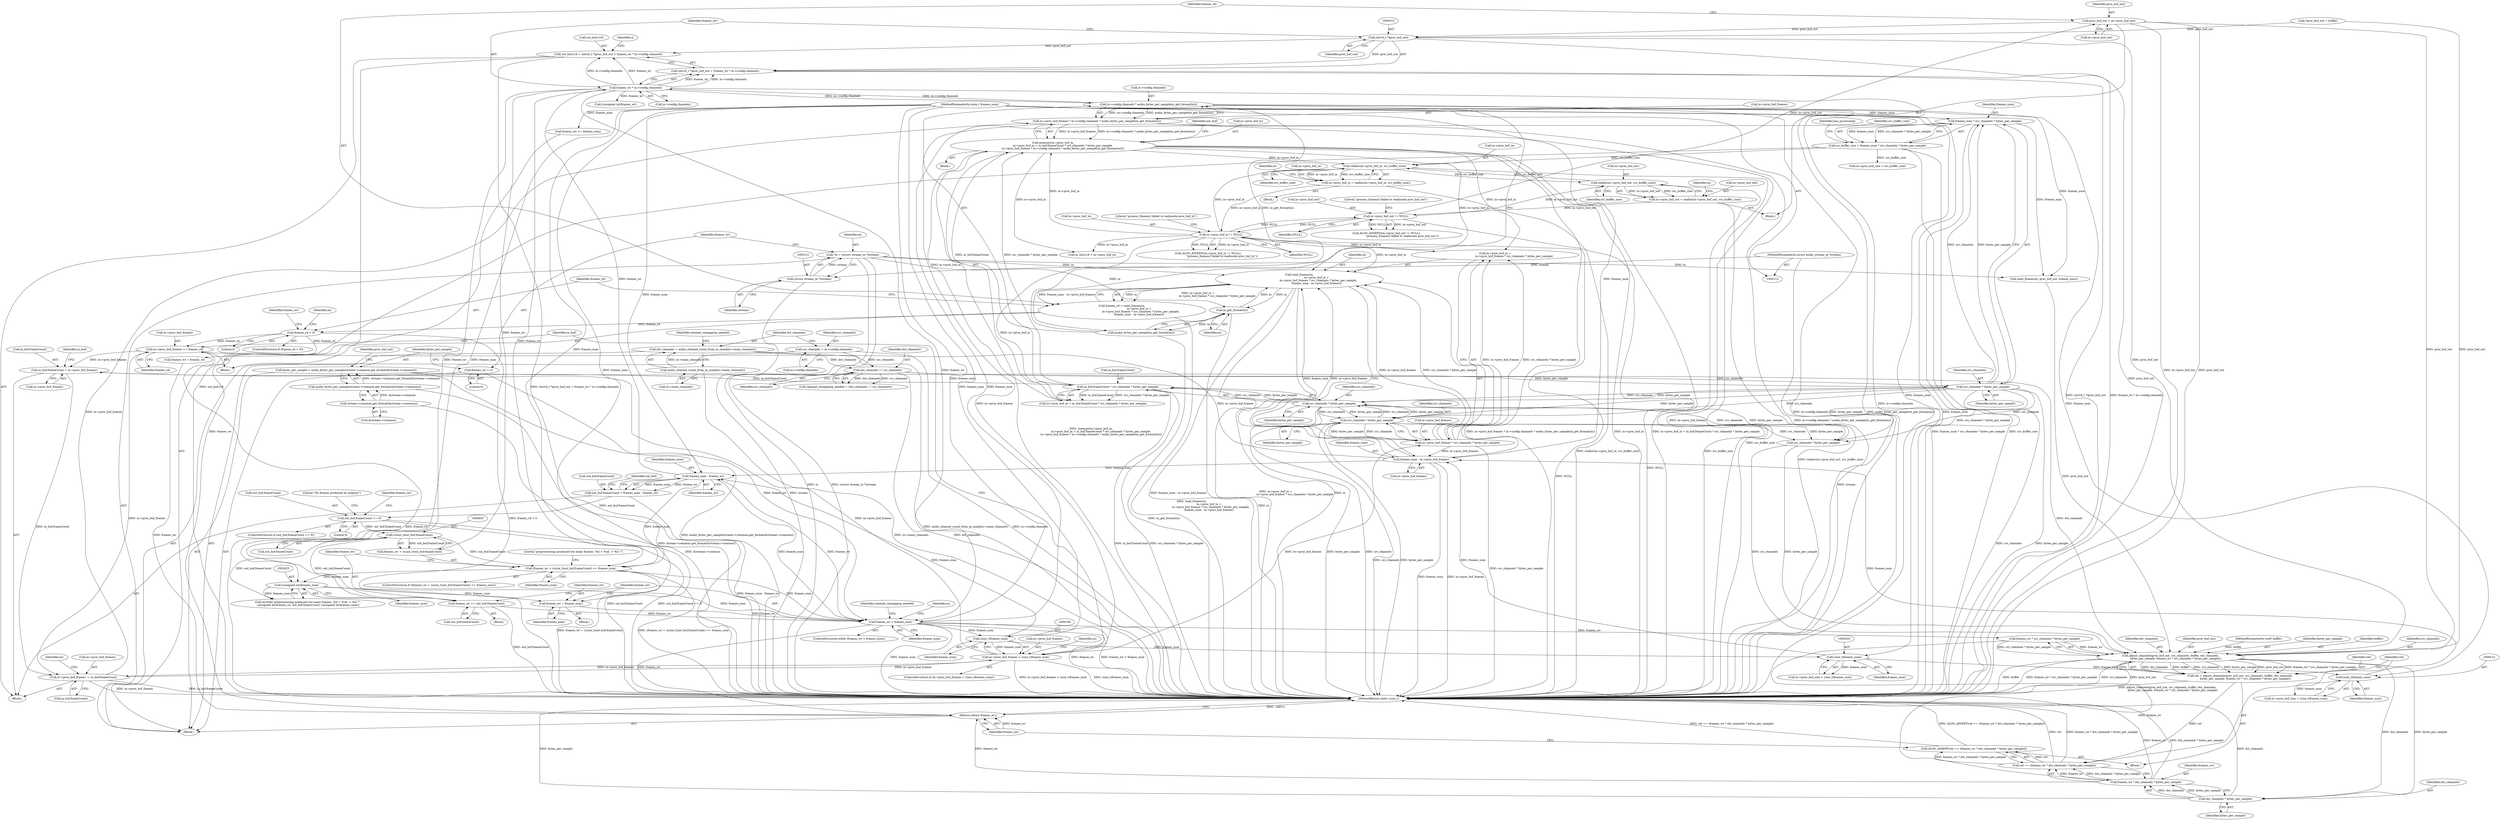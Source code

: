 digraph "1_Android_7df7ec13b1d222ac3a66797fbe432605ea8f973f@pointer" {
"1000249" [label="(Call,proc_buf_out = in->proc_buf_out)"];
"1000243" [label="(Call,in->proc_buf_out != NULL)"];
"1000233" [label="(Call,in->proc_buf_out = realloc(in->proc_buf_out, src_buffer_size))"];
"1000237" [label="(Call,realloc(in->proc_buf_out, src_buffer_size))"];
"1000218" [label="(Call,realloc(in->proc_buf_in, src_buffer_size))"];
"1000360" [label="(Call,memcpy(in->proc_buf_in,\n                       in->proc_buf_in + in_buf.frameCount * src_channels * bytes_per_sample,\n                       in->proc_buf_frames * in->config.channels * audio_bytes_per_sample(in_get_format(in))))"];
"1000224" [label="(Call,in->proc_buf_in != NULL)"];
"1000214" [label="(Call,in->proc_buf_in = realloc(in->proc_buf_in, src_buffer_size))"];
"1000368" [label="(Call,in_buf.frameCount * src_channels * bytes_per_sample)"];
"1000288" [label="(Call,in_buf.frameCount = in->proc_buf_frames)"];
"1000283" [label="(Call,in->proc_buf_frames += frames_rd)"];
"1000275" [label="(Call,frames_rd < 0)"];
"1000254" [label="(Call,frames_rd = read_frames(in,\n                                        in->proc_buf_in +\n                                            in->proc_buf_frames * src_channels * bytes_per_sample,\n                                        frames_num - in->proc_buf_frames))"];
"1000256" [label="(Call,read_frames(in,\n                                        in->proc_buf_in +\n                                            in->proc_buf_frames * src_channels * bytes_per_sample,\n                                        frames_num - in->proc_buf_frames))"];
"1000386" [label="(Call,in_get_format(in))"];
"1000118" [label="(Call,*in = (struct stream_in *)stream)"];
"1000120" [label="(Call,(struct stream_in *)stream)"];
"1000113" [label="(MethodParameterIn,struct audio_stream_in *stream)"];
"1000262" [label="(Call,in->proc_buf_frames * src_channels * bytes_per_sample)"];
"1000189" [label="(Call,in->proc_buf_frames < (size_t)frames_num)"];
"1000348" [label="(Call,in->proc_buf_frames -= in_buf.frameCount)"];
"1000375" [label="(Call,in->proc_buf_frames * in->config.channels * audio_bytes_per_sample(in_get_format(in)))"];
"1000379" [label="(Call,in->config.channels * audio_bytes_per_sample(in_get_format(in)))"];
"1000317" [label="(Call,frames_wr * in->config.channels)"];
"1000306" [label="(Call,frames_num - frames_wr)"];
"1000193" [label="(Call,(size_t)frames_num)"];
"1000184" [label="(Call,frames_wr < frames_num)"];
"1000427" [label="(Call,frames_wr = frames_num)"];
"1000424" [label="(Call,(unsigned int)frames_num)"];
"1000399" [label="(Call,(frames_wr + (ssize_t)out_buf.frameCount) <= frames_num)"];
"1000402" [label="(Call,(ssize_t)out_buf.frameCount)"];
"1000389" [label="(Call,out_buf.frameCount == 0)"];
"1000302" [label="(Call,out_buf.frameCount = frames_num - frames_wr)"];
"1000115" [label="(MethodParameterIn,ssize_t frames_num)"];
"1000124" [label="(Call,frames_wr = 0)"];
"1000409" [label="(Call,frames_wr += out_buf.frameCount)"];
"1000175" [label="(Call,frames_num * src_channels * bytes_per_sample)"];
"1000177" [label="(Call,src_channels * bytes_per_sample)"];
"1000169" [label="(Call,dst_channels != src_channels)"];
"1000160" [label="(Call,dst_channels = audio_channel_count_from_in_mask(in->main_channels))"];
"1000162" [label="(Call,audio_channel_count_from_in_mask(in->main_channels))"];
"1000152" [label="(Call,src_channels = in->config.channels)"];
"1000128" [label="(Call,bytes_per_sample = audio_bytes_per_sample(stream->common.get_format(&stream->common)))"];
"1000130" [label="(Call,audio_bytes_per_sample(stream->common.get_format(&stream->common)))"];
"1000131" [label="(Call,stream->common.get_format(&stream->common))"];
"1000269" [label="(Call,frames_num - in->proc_buf_frames)"];
"1000211" [label="(Call,(size_t)frames_num)"];
"1000203" [label="(Call,(size_t)frames_num)"];
"1000385" [label="(Call,audio_bytes_per_sample(in_get_format(in)))"];
"1000266" [label="(Call,src_channels * bytes_per_sample)"];
"1000372" [label="(Call,src_channels * bytes_per_sample)"];
"1000173" [label="(Call,src_buffer_size = frames_num * src_channels * bytes_per_sample)"];
"1000314" [label="(Call,(int16_t *)proc_buf_out)"];
"1000309" [label="(Call,out_buf.s16 = (int16_t *)proc_buf_out + frames_wr * in->config.channels)"];
"1000313" [label="(Call,(int16_t *)proc_buf_out + frames_wr * in->config.channels)"];
"1000485" [label="(Call,adjust_channels(proc_buf_out, src_channels, buffer, dst_channels,\n            bytes_per_sample, frames_wr * src_channels * bytes_per_sample))"];
"1000483" [label="(Call,ret = adjust_channels(proc_buf_out, src_channels, buffer, dst_channels,\n            bytes_per_sample, frames_wr * src_channels * bytes_per_sample))"];
"1000497" [label="(Call,ret == (frames_wr * dst_channels * bytes_per_sample))"];
"1000496" [label="(Call,ALOG_ASSERT(ret == (frames_wr * dst_channels * bytes_per_sample)))"];
"1000501" [label="(Call,dst_channels * bytes_per_sample)"];
"1000499" [label="(Call,frames_wr * dst_channels * bytes_per_sample)"];
"1000504" [label="(Return,return frames_wr;)"];
"1000480" [label="(Identifier,channel_remapping_needed)"];
"1000436" [label="(Call,in->proc_buf_size < src_buffer_size)"];
"1000375" [label="(Call,in->proc_buf_frames * in->config.channels * audio_bytes_per_sample(in_get_format(in)))"];
"1000122" [label="(Identifier,stream)"];
"1000124" [label="(Call,frames_wr = 0)"];
"1000487" [label="(Identifier,src_channels)"];
"1000388" [label="(ControlStructure,if (out_buf.frameCount == 0))"];
"1000131" [label="(Call,stream->common.get_format(&stream->common))"];
"1000415" [label="(Block,)"];
"1000174" [label="(Identifier,src_buffer_size)"];
"1000357" [label="(Identifier,in)"];
"1000489" [label="(Identifier,dst_channels)"];
"1000396" [label="(Literal,\"No frames produced by preproc\")"];
"1000386" [label="(Call,in_get_format(in))"];
"1000310" [label="(Call,out_buf.s16)"];
"1000499" [label="(Call,frames_wr * dst_channels * bytes_per_sample)"];
"1000401" [label="(Identifier,frames_wr)"];
"1000234" [label="(Call,in->proc_buf_out)"];
"1000385" [label="(Call,audio_bytes_per_sample(in_get_format(in)))"];
"1000311" [label="(Identifier,out_buf)"];
"1000138" [label="(Identifier,proc_buf_out)"];
"1000173" [label="(Call,src_buffer_size = frames_num * src_channels * bytes_per_sample)"];
"1000376" [label="(Call,in->proc_buf_frames)"];
"1000213" [label="(Identifier,frames_num)"];
"1000243" [label="(Call,in->proc_buf_out != NULL)"];
"1000237" [label="(Call,realloc(in->proc_buf_out, src_buffer_size))"];
"1000196" [label="(Block,)"];
"1000211" [label="(Call,(size_t)frames_num)"];
"1000199" [label="(Call,in->proc_buf_size < (size_t)frames_num)"];
"1000393" [label="(Literal,0)"];
"1000226" [label="(Identifier,in)"];
"1000171" [label="(Identifier,src_channels)"];
"1000279" [label="(Call,frames_wr = frames_rd)"];
"1000115" [label="(MethodParameterIn,ssize_t frames_num)"];
"1000317" [label="(Call,frames_wr * in->config.channels)"];
"1000232" [label="(Block,)"];
"1000389" [label="(Call,out_buf.frameCount == 0)"];
"1000118" [label="(Call,*in = (struct stream_in *)stream)"];
"1000481" [label="(Block,)"];
"1000193" [label="(Call,(size_t)frames_num)"];
"1000130" [label="(Call,audio_bytes_per_sample(stream->common.get_format(&stream->common)))"];
"1000411" [label="(Call,out_buf.frameCount)"];
"1000404" [label="(Call,out_buf.frameCount)"];
"1000262" [label="(Call,in->proc_buf_frames * src_channels * bytes_per_sample)"];
"1000250" [label="(Identifier,proc_buf_out)"];
"1000218" [label="(Call,realloc(in->proc_buf_in, src_buffer_size))"];
"1000255" [label="(Identifier,frames_rd)"];
"1000360" [label="(Call,memcpy(in->proc_buf_in,\n                       in->proc_buf_in + in_buf.frameCount * src_channels * bytes_per_sample,\n                       in->proc_buf_frames * in->config.channels * audio_bytes_per_sample(in_get_format(in))))"];
"1000408" [label="(Block,)"];
"1000247" [label="(Identifier,NULL)"];
"1000270" [label="(Identifier,frames_num)"];
"1000125" [label="(Identifier,frames_wr)"];
"1000486" [label="(Identifier,proc_buf_out)"];
"1000244" [label="(Call,in->proc_buf_out)"];
"1000206" [label="(Block,)"];
"1000190" [label="(Call,in->proc_buf_frames)"];
"1000409" [label="(Call,frames_wr += out_buf.frameCount)"];
"1000179" [label="(Identifier,bytes_per_sample)"];
"1000160" [label="(Call,dst_channels = audio_channel_count_from_in_mask(in->main_channels))"];
"1000120" [label="(Call,(struct stream_in *)stream)"];
"1000398" [label="(ControlStructure,if ((frames_wr + (ssize_t)out_buf.frameCount) <= frames_num))"];
"1000169" [label="(Call,dst_channels != src_channels)"];
"1000191" [label="(Identifier,in)"];
"1000274" [label="(ControlStructure,if (frames_rd < 0))"];
"1000288" [label="(Call,in_buf.frameCount = in->proc_buf_frames)"];
"1000297" [label="(Identifier,in_buf)"];
"1000263" [label="(Call,in->proc_buf_frames)"];
"1000167" [label="(Call,channel_remapping_needed = (dst_channels != src_channels))"];
"1000203" [label="(Call,(size_t)frames_num)"];
"1000373" [label="(Identifier,src_channels)"];
"1000116" [label="(Block,)"];
"1000314" [label="(Call,(int16_t *)proc_buf_out)"];
"1000285" [label="(Identifier,in)"];
"1000181" [label="(Identifier,has_processing)"];
"1000429" [label="(Identifier,frames_num)"];
"1000407" [label="(Identifier,frames_num)"];
"1000484" [label="(Identifier,ret)"];
"1000501" [label="(Call,dst_channels * bytes_per_sample)"];
"1000380" [label="(Call,in->config.channels)"];
"1000284" [label="(Call,in->proc_buf_frames)"];
"1000177" [label="(Call,src_channels * bytes_per_sample)"];
"1000349" [label="(Call,in->proc_buf_frames)"];
"1000153" [label="(Identifier,src_channels)"];
"1000498" [label="(Identifier,ret)"];
"1000225" [label="(Call,in->proc_buf_in)"];
"1000189" [label="(Call,in->proc_buf_frames < (size_t)frames_num)"];
"1000428" [label="(Identifier,frames_wr)"];
"1000184" [label="(Call,frames_wr < frames_num)"];
"1000402" [label="(Call,(ssize_t)out_buf.frameCount)"];
"1000399" [label="(Call,(frames_wr + (ssize_t)out_buf.frameCount) <= frames_num)"];
"1000424" [label="(Call,(unsigned int)frames_num)"];
"1000308" [label="(Identifier,frames_wr)"];
"1000113" [label="(MethodParameterIn,struct audio_stream_in *stream)"];
"1000493" [label="(Call,src_channels * bytes_per_sample)"];
"1000187" [label="(Block,)"];
"1000163" [label="(Call,in->main_channels)"];
"1000257" [label="(Identifier,in)"];
"1000215" [label="(Call,in->proc_buf_in)"];
"1000313" [label="(Call,(int16_t *)proc_buf_out + frames_wr * in->config.channels)"];
"1000152" [label="(Call,src_channels = in->config.channels)"];
"1000114" [label="(MethodParameterIn,void* buffer)"];
"1000242" [label="(Call,ALOG_ASSERT((in->proc_buf_out != NULL),\n                                    \"process_frames() failed to reallocate proc_buf_out\"))"];
"1000251" [label="(Call,in->proc_buf_out)"];
"1000229" [label="(Literal,\"process_frames() failed to reallocate proc_buf_in\")"];
"1000318" [label="(Identifier,frames_wr)"];
"1000496" [label="(Call,ALOG_ASSERT(ret == (frames_wr * dst_channels * bytes_per_sample)))"];
"1000307" [label="(Identifier,frames_num)"];
"1000223" [label="(Call,ALOG_ASSERT((in->proc_buf_in != NULL),\n                                \"process_frames() failed to reallocate proc_buf_in\"))"];
"1000224" [label="(Call,in->proc_buf_in != NULL)"];
"1000132" [label="(Call,&stream->common)"];
"1000390" [label="(Call,out_buf.frameCount)"];
"1000364" [label="(Call,in->proc_buf_in + in_buf.frameCount * src_channels * bytes_per_sample)"];
"1000504" [label="(Return,return frames_wr;)"];
"1000128" [label="(Call,bytes_per_sample = audio_bytes_per_sample(stream->common.get_format(&stream->common)))"];
"1000170" [label="(Identifier,dst_channels)"];
"1000205" [label="(Identifier,frames_num)"];
"1000214" [label="(Call,in->proc_buf_in = realloc(in->proc_buf_in, src_buffer_size))"];
"1000287" [label="(Identifier,frames_rd)"];
"1000427" [label="(Call,frames_wr = frames_num)"];
"1000276" [label="(Identifier,frames_rd)"];
"1000161" [label="(Identifier,dst_channels)"];
"1000256" [label="(Call,read_frames(in,\n                                        in->proc_buf_in +\n                                            in->proc_buf_frames * src_channels * bytes_per_sample,\n                                        frames_num - in->proc_buf_frames))"];
"1000491" [label="(Call,frames_wr * src_channels * bytes_per_sample)"];
"1000374" [label="(Identifier,bytes_per_sample)"];
"1000303" [label="(Call,out_buf.frameCount)"];
"1000195" [label="(Identifier,frames_num)"];
"1000249" [label="(Call,proc_buf_out = in->proc_buf_out)"];
"1000254" [label="(Call,frames_rd = read_frames(in,\n                                        in->proc_buf_in +\n                                            in->proc_buf_frames * src_channels * bytes_per_sample,\n                                        frames_num - in->proc_buf_frames))"];
"1000219" [label="(Call,in->proc_buf_in)"];
"1000271" [label="(Call,in->proc_buf_frames)"];
"1000500" [label="(Identifier,frames_wr)"];
"1000188" [label="(ControlStructure,if (in->proc_buf_frames < (size_t)frames_num))"];
"1000505" [label="(Identifier,frames_wr)"];
"1000316" [label="(Identifier,proc_buf_out)"];
"1000361" [label="(Call,in->proc_buf_in)"];
"1000233" [label="(Call,in->proc_buf_out = realloc(in->proc_buf_out, src_buffer_size))"];
"1000485" [label="(Call,adjust_channels(proc_buf_out, src_channels, buffer, dst_channels,\n            bytes_per_sample, frames_wr * src_channels * bytes_per_sample))"];
"1000183" [label="(ControlStructure,while (frames_wr < frames_num))"];
"1000475" [label="(Call,frames_wr <= frames_num)"];
"1000490" [label="(Identifier,bytes_per_sample)"];
"1000372" [label="(Call,src_channels * bytes_per_sample)"];
"1000245" [label="(Identifier,in)"];
"1000302" [label="(Call,out_buf.frameCount = frames_num - frames_wr)"];
"1000283" [label="(Call,in->proc_buf_frames += frames_rd)"];
"1000248" [label="(Literal,\"process_frames() failed to reallocate proc_buf_out\")"];
"1000280" [label="(Identifier,frames_wr)"];
"1000418" [label="(Call,(unsigned int)frames_wr)"];
"1000162" [label="(Call,audio_channel_count_from_in_mask(in->main_channels))"];
"1000417" [label="(Literal,\"preprocessing produced too many frames: %d + %zd  > %d !\")"];
"1000185" [label="(Identifier,frames_wr)"];
"1000207" [label="(Call,in->proc_buf_size = (size_t)frames_num)"];
"1000269" [label="(Call,frames_num - in->proc_buf_frames)"];
"1000426" [label="(Identifier,frames_num)"];
"1000502" [label="(Identifier,dst_channels)"];
"1000275" [label="(Call,frames_rd < 0)"];
"1000379" [label="(Call,in->config.channels * audio_bytes_per_sample(in_get_format(in)))"];
"1000483" [label="(Call,ret = adjust_channels(proc_buf_out, src_channels, buffer, dst_channels,\n            bytes_per_sample, frames_wr * src_channels * bytes_per_sample))"];
"1000326" [label="(Identifier,i)"];
"1000178" [label="(Identifier,src_channels)"];
"1000400" [label="(Call,frames_wr + (ssize_t)out_buf.frameCount)"];
"1000289" [label="(Call,in_buf.frameCount)"];
"1000119" [label="(Identifier,in)"];
"1000309" [label="(Call,out_buf.s16 = (int16_t *)proc_buf_out + frames_wr * in->config.channels)"];
"1000175" [label="(Call,frames_num * src_channels * bytes_per_sample)"];
"1000228" [label="(Identifier,NULL)"];
"1000186" [label="(Identifier,frames_num)"];
"1000387" [label="(Identifier,in)"];
"1000290" [label="(Identifier,in_buf)"];
"1000201" [label="(Identifier,in)"];
"1000129" [label="(Identifier,bytes_per_sample)"];
"1000176" [label="(Identifier,frames_num)"];
"1000137" [label="(Call,*proc_buf_out = buffer)"];
"1000319" [label="(Call,in->config.channels)"];
"1000470" [label="(Call,read_frames(in, proc_buf_out, frames_num))"];
"1000238" [label="(Call,in->proc_buf_out)"];
"1000506" [label="(MethodReturn,static ssize_t)"];
"1000410" [label="(Identifier,frames_wr)"];
"1000267" [label="(Identifier,src_channels)"];
"1000222" [label="(Identifier,src_buffer_size)"];
"1000391" [label="(Identifier,out_buf)"];
"1000352" [label="(Call,in_buf.frameCount)"];
"1000241" [label="(Identifier,src_buffer_size)"];
"1000497" [label="(Call,ret == (frames_wr * dst_channels * bytes_per_sample))"];
"1000295" [label="(Call,in_buf.s16 = in->proc_buf_in)"];
"1000348" [label="(Call,in->proc_buf_frames -= in_buf.frameCount)"];
"1000503" [label="(Identifier,bytes_per_sample)"];
"1000154" [label="(Call,in->config.channels)"];
"1000277" [label="(Literal,0)"];
"1000359" [label="(Block,)"];
"1000126" [label="(Literal,0)"];
"1000416" [label="(Call,ALOGE(\"preprocessing produced too many frames: %d + %zd  > %d !\",\n (unsigned int)frames_wr, out_buf.frameCount, (unsigned int)frames_num))"];
"1000292" [label="(Call,in->proc_buf_frames)"];
"1000168" [label="(Identifier,channel_remapping_needed)"];
"1000268" [label="(Identifier,bytes_per_sample)"];
"1000306" [label="(Call,frames_num - frames_wr)"];
"1000369" [label="(Call,in_buf.frameCount)"];
"1000488" [label="(Identifier,buffer)"];
"1000258" [label="(Call,in->proc_buf_in +\n                                            in->proc_buf_frames * src_channels * bytes_per_sample)"];
"1000368" [label="(Call,in_buf.frameCount * src_channels * bytes_per_sample)"];
"1000266" [label="(Call,src_channels * bytes_per_sample)"];
"1000249" -> "1000232"  [label="AST: "];
"1000249" -> "1000251"  [label="CFG: "];
"1000250" -> "1000249"  [label="AST: "];
"1000251" -> "1000249"  [label="AST: "];
"1000255" -> "1000249"  [label="CFG: "];
"1000249" -> "1000506"  [label="DDG: in->proc_buf_out"];
"1000249" -> "1000506"  [label="DDG: proc_buf_out"];
"1000243" -> "1000249"  [label="DDG: in->proc_buf_out"];
"1000249" -> "1000314"  [label="DDG: proc_buf_out"];
"1000249" -> "1000485"  [label="DDG: proc_buf_out"];
"1000243" -> "1000242"  [label="AST: "];
"1000243" -> "1000247"  [label="CFG: "];
"1000244" -> "1000243"  [label="AST: "];
"1000247" -> "1000243"  [label="AST: "];
"1000248" -> "1000243"  [label="CFG: "];
"1000243" -> "1000506"  [label="DDG: NULL"];
"1000243" -> "1000224"  [label="DDG: NULL"];
"1000243" -> "1000237"  [label="DDG: in->proc_buf_out"];
"1000243" -> "1000242"  [label="DDG: in->proc_buf_out"];
"1000243" -> "1000242"  [label="DDG: NULL"];
"1000233" -> "1000243"  [label="DDG: in->proc_buf_out"];
"1000224" -> "1000243"  [label="DDG: NULL"];
"1000233" -> "1000232"  [label="AST: "];
"1000233" -> "1000237"  [label="CFG: "];
"1000234" -> "1000233"  [label="AST: "];
"1000237" -> "1000233"  [label="AST: "];
"1000245" -> "1000233"  [label="CFG: "];
"1000233" -> "1000506"  [label="DDG: realloc(in->proc_buf_out, src_buffer_size)"];
"1000237" -> "1000233"  [label="DDG: in->proc_buf_out"];
"1000237" -> "1000233"  [label="DDG: src_buffer_size"];
"1000237" -> "1000241"  [label="CFG: "];
"1000238" -> "1000237"  [label="AST: "];
"1000241" -> "1000237"  [label="AST: "];
"1000237" -> "1000506"  [label="DDG: src_buffer_size"];
"1000237" -> "1000218"  [label="DDG: src_buffer_size"];
"1000218" -> "1000237"  [label="DDG: src_buffer_size"];
"1000218" -> "1000214"  [label="AST: "];
"1000218" -> "1000222"  [label="CFG: "];
"1000219" -> "1000218"  [label="AST: "];
"1000222" -> "1000218"  [label="AST: "];
"1000214" -> "1000218"  [label="CFG: "];
"1000218" -> "1000506"  [label="DDG: src_buffer_size"];
"1000218" -> "1000214"  [label="DDG: in->proc_buf_in"];
"1000218" -> "1000214"  [label="DDG: src_buffer_size"];
"1000360" -> "1000218"  [label="DDG: in->proc_buf_in"];
"1000224" -> "1000218"  [label="DDG: in->proc_buf_in"];
"1000173" -> "1000218"  [label="DDG: src_buffer_size"];
"1000360" -> "1000359"  [label="AST: "];
"1000360" -> "1000375"  [label="CFG: "];
"1000361" -> "1000360"  [label="AST: "];
"1000364" -> "1000360"  [label="AST: "];
"1000375" -> "1000360"  [label="AST: "];
"1000391" -> "1000360"  [label="CFG: "];
"1000360" -> "1000506"  [label="DDG: in->proc_buf_frames * in->config.channels * audio_bytes_per_sample(in_get_format(in))"];
"1000360" -> "1000506"  [label="DDG: in->proc_buf_in"];
"1000360" -> "1000506"  [label="DDG: in->proc_buf_in + in_buf.frameCount * src_channels * bytes_per_sample"];
"1000360" -> "1000506"  [label="DDG: memcpy(in->proc_buf_in,\n                       in->proc_buf_in + in_buf.frameCount * src_channels * bytes_per_sample,\n                       in->proc_buf_frames * in->config.channels * audio_bytes_per_sample(in_get_format(in)))"];
"1000360" -> "1000256"  [label="DDG: in->proc_buf_in"];
"1000360" -> "1000258"  [label="DDG: in->proc_buf_in"];
"1000360" -> "1000295"  [label="DDG: in->proc_buf_in"];
"1000224" -> "1000360"  [label="DDG: in->proc_buf_in"];
"1000368" -> "1000360"  [label="DDG: in_buf.frameCount"];
"1000368" -> "1000360"  [label="DDG: src_channels * bytes_per_sample"];
"1000360" -> "1000364"  [label="DDG: in->proc_buf_in"];
"1000375" -> "1000360"  [label="DDG: in->proc_buf_frames"];
"1000375" -> "1000360"  [label="DDG: in->config.channels * audio_bytes_per_sample(in_get_format(in))"];
"1000224" -> "1000223"  [label="AST: "];
"1000224" -> "1000228"  [label="CFG: "];
"1000225" -> "1000224"  [label="AST: "];
"1000228" -> "1000224"  [label="AST: "];
"1000229" -> "1000224"  [label="CFG: "];
"1000224" -> "1000506"  [label="DDG: NULL"];
"1000224" -> "1000223"  [label="DDG: in->proc_buf_in"];
"1000224" -> "1000223"  [label="DDG: NULL"];
"1000214" -> "1000224"  [label="DDG: in->proc_buf_in"];
"1000224" -> "1000256"  [label="DDG: in->proc_buf_in"];
"1000224" -> "1000258"  [label="DDG: in->proc_buf_in"];
"1000224" -> "1000295"  [label="DDG: in->proc_buf_in"];
"1000224" -> "1000364"  [label="DDG: in->proc_buf_in"];
"1000214" -> "1000206"  [label="AST: "];
"1000215" -> "1000214"  [label="AST: "];
"1000226" -> "1000214"  [label="CFG: "];
"1000214" -> "1000506"  [label="DDG: realloc(in->proc_buf_in, src_buffer_size)"];
"1000368" -> "1000364"  [label="AST: "];
"1000368" -> "1000372"  [label="CFG: "];
"1000369" -> "1000368"  [label="AST: "];
"1000372" -> "1000368"  [label="AST: "];
"1000364" -> "1000368"  [label="CFG: "];
"1000368" -> "1000506"  [label="DDG: in_buf.frameCount"];
"1000368" -> "1000506"  [label="DDG: src_channels * bytes_per_sample"];
"1000368" -> "1000364"  [label="DDG: in_buf.frameCount"];
"1000368" -> "1000364"  [label="DDG: src_channels * bytes_per_sample"];
"1000288" -> "1000368"  [label="DDG: in_buf.frameCount"];
"1000372" -> "1000368"  [label="DDG: src_channels"];
"1000372" -> "1000368"  [label="DDG: bytes_per_sample"];
"1000288" -> "1000187"  [label="AST: "];
"1000288" -> "1000292"  [label="CFG: "];
"1000289" -> "1000288"  [label="AST: "];
"1000292" -> "1000288"  [label="AST: "];
"1000297" -> "1000288"  [label="CFG: "];
"1000283" -> "1000288"  [label="DDG: in->proc_buf_frames"];
"1000189" -> "1000288"  [label="DDG: in->proc_buf_frames"];
"1000288" -> "1000348"  [label="DDG: in_buf.frameCount"];
"1000283" -> "1000196"  [label="AST: "];
"1000283" -> "1000287"  [label="CFG: "];
"1000284" -> "1000283"  [label="AST: "];
"1000287" -> "1000283"  [label="AST: "];
"1000290" -> "1000283"  [label="CFG: "];
"1000283" -> "1000506"  [label="DDG: frames_rd"];
"1000275" -> "1000283"  [label="DDG: frames_rd"];
"1000269" -> "1000283"  [label="DDG: in->proc_buf_frames"];
"1000283" -> "1000348"  [label="DDG: in->proc_buf_frames"];
"1000275" -> "1000274"  [label="AST: "];
"1000275" -> "1000277"  [label="CFG: "];
"1000276" -> "1000275"  [label="AST: "];
"1000277" -> "1000275"  [label="AST: "];
"1000280" -> "1000275"  [label="CFG: "];
"1000285" -> "1000275"  [label="CFG: "];
"1000275" -> "1000506"  [label="DDG: frames_rd < 0"];
"1000254" -> "1000275"  [label="DDG: frames_rd"];
"1000275" -> "1000279"  [label="DDG: frames_rd"];
"1000254" -> "1000196"  [label="AST: "];
"1000254" -> "1000256"  [label="CFG: "];
"1000255" -> "1000254"  [label="AST: "];
"1000256" -> "1000254"  [label="AST: "];
"1000276" -> "1000254"  [label="CFG: "];
"1000254" -> "1000506"  [label="DDG: read_frames(in,\n                                        in->proc_buf_in +\n                                            in->proc_buf_frames * src_channels * bytes_per_sample,\n                                        frames_num - in->proc_buf_frames)"];
"1000256" -> "1000254"  [label="DDG: in"];
"1000256" -> "1000254"  [label="DDG: in->proc_buf_in +\n                                            in->proc_buf_frames * src_channels * bytes_per_sample"];
"1000256" -> "1000254"  [label="DDG: frames_num - in->proc_buf_frames"];
"1000256" -> "1000269"  [label="CFG: "];
"1000257" -> "1000256"  [label="AST: "];
"1000258" -> "1000256"  [label="AST: "];
"1000269" -> "1000256"  [label="AST: "];
"1000256" -> "1000506"  [label="DDG: frames_num - in->proc_buf_frames"];
"1000256" -> "1000506"  [label="DDG: in->proc_buf_in +\n                                            in->proc_buf_frames * src_channels * bytes_per_sample"];
"1000256" -> "1000506"  [label="DDG: in"];
"1000386" -> "1000256"  [label="DDG: in"];
"1000118" -> "1000256"  [label="DDG: in"];
"1000262" -> "1000256"  [label="DDG: in->proc_buf_frames"];
"1000262" -> "1000256"  [label="DDG: src_channels * bytes_per_sample"];
"1000269" -> "1000256"  [label="DDG: frames_num"];
"1000269" -> "1000256"  [label="DDG: in->proc_buf_frames"];
"1000256" -> "1000386"  [label="DDG: in"];
"1000386" -> "1000385"  [label="AST: "];
"1000386" -> "1000387"  [label="CFG: "];
"1000387" -> "1000386"  [label="AST: "];
"1000385" -> "1000386"  [label="CFG: "];
"1000386" -> "1000506"  [label="DDG: in"];
"1000386" -> "1000385"  [label="DDG: in"];
"1000118" -> "1000386"  [label="DDG: in"];
"1000118" -> "1000116"  [label="AST: "];
"1000118" -> "1000120"  [label="CFG: "];
"1000119" -> "1000118"  [label="AST: "];
"1000120" -> "1000118"  [label="AST: "];
"1000125" -> "1000118"  [label="CFG: "];
"1000118" -> "1000506"  [label="DDG: (struct stream_in *)stream"];
"1000118" -> "1000506"  [label="DDG: in"];
"1000120" -> "1000118"  [label="DDG: stream"];
"1000118" -> "1000470"  [label="DDG: in"];
"1000120" -> "1000122"  [label="CFG: "];
"1000121" -> "1000120"  [label="AST: "];
"1000122" -> "1000120"  [label="AST: "];
"1000120" -> "1000506"  [label="DDG: stream"];
"1000113" -> "1000120"  [label="DDG: stream"];
"1000113" -> "1000112"  [label="AST: "];
"1000113" -> "1000506"  [label="DDG: stream"];
"1000262" -> "1000258"  [label="AST: "];
"1000262" -> "1000266"  [label="CFG: "];
"1000263" -> "1000262"  [label="AST: "];
"1000266" -> "1000262"  [label="AST: "];
"1000258" -> "1000262"  [label="CFG: "];
"1000262" -> "1000506"  [label="DDG: src_channels * bytes_per_sample"];
"1000262" -> "1000258"  [label="DDG: in->proc_buf_frames"];
"1000262" -> "1000258"  [label="DDG: src_channels * bytes_per_sample"];
"1000189" -> "1000262"  [label="DDG: in->proc_buf_frames"];
"1000266" -> "1000262"  [label="DDG: src_channels"];
"1000266" -> "1000262"  [label="DDG: bytes_per_sample"];
"1000262" -> "1000269"  [label="DDG: in->proc_buf_frames"];
"1000189" -> "1000188"  [label="AST: "];
"1000189" -> "1000193"  [label="CFG: "];
"1000190" -> "1000189"  [label="AST: "];
"1000193" -> "1000189"  [label="AST: "];
"1000201" -> "1000189"  [label="CFG: "];
"1000290" -> "1000189"  [label="CFG: "];
"1000189" -> "1000506"  [label="DDG: in->proc_buf_frames < (size_t)frames_num"];
"1000189" -> "1000506"  [label="DDG: (size_t)frames_num"];
"1000348" -> "1000189"  [label="DDG: in->proc_buf_frames"];
"1000375" -> "1000189"  [label="DDG: in->proc_buf_frames"];
"1000193" -> "1000189"  [label="DDG: frames_num"];
"1000189" -> "1000348"  [label="DDG: in->proc_buf_frames"];
"1000348" -> "1000187"  [label="AST: "];
"1000348" -> "1000352"  [label="CFG: "];
"1000349" -> "1000348"  [label="AST: "];
"1000352" -> "1000348"  [label="AST: "];
"1000357" -> "1000348"  [label="CFG: "];
"1000348" -> "1000506"  [label="DDG: in->proc_buf_frames"];
"1000348" -> "1000506"  [label="DDG: in_buf.frameCount"];
"1000348" -> "1000375"  [label="DDG: in->proc_buf_frames"];
"1000375" -> "1000379"  [label="CFG: "];
"1000376" -> "1000375"  [label="AST: "];
"1000379" -> "1000375"  [label="AST: "];
"1000375" -> "1000506"  [label="DDG: in->proc_buf_frames"];
"1000375" -> "1000506"  [label="DDG: in->config.channels * audio_bytes_per_sample(in_get_format(in))"];
"1000379" -> "1000375"  [label="DDG: in->config.channels"];
"1000379" -> "1000375"  [label="DDG: audio_bytes_per_sample(in_get_format(in))"];
"1000379" -> "1000385"  [label="CFG: "];
"1000380" -> "1000379"  [label="AST: "];
"1000385" -> "1000379"  [label="AST: "];
"1000379" -> "1000506"  [label="DDG: in->config.channels"];
"1000379" -> "1000506"  [label="DDG: audio_bytes_per_sample(in_get_format(in))"];
"1000379" -> "1000317"  [label="DDG: in->config.channels"];
"1000317" -> "1000379"  [label="DDG: in->config.channels"];
"1000385" -> "1000379"  [label="DDG: in_get_format(in)"];
"1000317" -> "1000313"  [label="AST: "];
"1000317" -> "1000319"  [label="CFG: "];
"1000318" -> "1000317"  [label="AST: "];
"1000319" -> "1000317"  [label="AST: "];
"1000313" -> "1000317"  [label="CFG: "];
"1000317" -> "1000506"  [label="DDG: in->config.channels"];
"1000317" -> "1000184"  [label="DDG: frames_wr"];
"1000317" -> "1000309"  [label="DDG: frames_wr"];
"1000317" -> "1000309"  [label="DDG: in->config.channels"];
"1000317" -> "1000313"  [label="DDG: frames_wr"];
"1000317" -> "1000313"  [label="DDG: in->config.channels"];
"1000306" -> "1000317"  [label="DDG: frames_wr"];
"1000317" -> "1000399"  [label="DDG: frames_wr"];
"1000317" -> "1000400"  [label="DDG: frames_wr"];
"1000317" -> "1000409"  [label="DDG: frames_wr"];
"1000317" -> "1000418"  [label="DDG: frames_wr"];
"1000306" -> "1000302"  [label="AST: "];
"1000306" -> "1000308"  [label="CFG: "];
"1000307" -> "1000306"  [label="AST: "];
"1000308" -> "1000306"  [label="AST: "];
"1000302" -> "1000306"  [label="CFG: "];
"1000306" -> "1000184"  [label="DDG: frames_num"];
"1000306" -> "1000302"  [label="DDG: frames_num"];
"1000306" -> "1000302"  [label="DDG: frames_wr"];
"1000193" -> "1000306"  [label="DDG: frames_num"];
"1000269" -> "1000306"  [label="DDG: frames_num"];
"1000115" -> "1000306"  [label="DDG: frames_num"];
"1000184" -> "1000306"  [label="DDG: frames_wr"];
"1000306" -> "1000399"  [label="DDG: frames_num"];
"1000193" -> "1000195"  [label="CFG: "];
"1000194" -> "1000193"  [label="AST: "];
"1000195" -> "1000193"  [label="AST: "];
"1000184" -> "1000193"  [label="DDG: frames_num"];
"1000115" -> "1000193"  [label="DDG: frames_num"];
"1000193" -> "1000203"  [label="DDG: frames_num"];
"1000184" -> "1000183"  [label="AST: "];
"1000184" -> "1000186"  [label="CFG: "];
"1000185" -> "1000184"  [label="AST: "];
"1000186" -> "1000184"  [label="AST: "];
"1000191" -> "1000184"  [label="CFG: "];
"1000480" -> "1000184"  [label="CFG: "];
"1000184" -> "1000506"  [label="DDG: frames_num"];
"1000184" -> "1000506"  [label="DDG: frames_wr"];
"1000184" -> "1000506"  [label="DDG: frames_wr < frames_num"];
"1000427" -> "1000184"  [label="DDG: frames_wr"];
"1000124" -> "1000184"  [label="DDG: frames_wr"];
"1000409" -> "1000184"  [label="DDG: frames_wr"];
"1000175" -> "1000184"  [label="DDG: frames_num"];
"1000399" -> "1000184"  [label="DDG: frames_num"];
"1000115" -> "1000184"  [label="DDG: frames_num"];
"1000424" -> "1000184"  [label="DDG: frames_num"];
"1000184" -> "1000491"  [label="DDG: frames_wr"];
"1000184" -> "1000504"  [label="DDG: frames_wr"];
"1000427" -> "1000415"  [label="AST: "];
"1000427" -> "1000429"  [label="CFG: "];
"1000428" -> "1000427"  [label="AST: "];
"1000429" -> "1000427"  [label="AST: "];
"1000185" -> "1000427"  [label="CFG: "];
"1000424" -> "1000427"  [label="DDG: frames_num"];
"1000115" -> "1000427"  [label="DDG: frames_num"];
"1000424" -> "1000416"  [label="AST: "];
"1000424" -> "1000426"  [label="CFG: "];
"1000425" -> "1000424"  [label="AST: "];
"1000426" -> "1000424"  [label="AST: "];
"1000416" -> "1000424"  [label="CFG: "];
"1000424" -> "1000416"  [label="DDG: frames_num"];
"1000399" -> "1000424"  [label="DDG: frames_num"];
"1000115" -> "1000424"  [label="DDG: frames_num"];
"1000399" -> "1000398"  [label="AST: "];
"1000399" -> "1000407"  [label="CFG: "];
"1000400" -> "1000399"  [label="AST: "];
"1000407" -> "1000399"  [label="AST: "];
"1000410" -> "1000399"  [label="CFG: "];
"1000417" -> "1000399"  [label="CFG: "];
"1000399" -> "1000506"  [label="DDG: frames_wr + (ssize_t)out_buf.frameCount"];
"1000399" -> "1000506"  [label="DDG: (frames_wr + (ssize_t)out_buf.frameCount) <= frames_num"];
"1000402" -> "1000399"  [label="DDG: out_buf.frameCount"];
"1000115" -> "1000399"  [label="DDG: frames_num"];
"1000402" -> "1000400"  [label="AST: "];
"1000402" -> "1000404"  [label="CFG: "];
"1000403" -> "1000402"  [label="AST: "];
"1000404" -> "1000402"  [label="AST: "];
"1000400" -> "1000402"  [label="CFG: "];
"1000402" -> "1000400"  [label="DDG: out_buf.frameCount"];
"1000389" -> "1000402"  [label="DDG: out_buf.frameCount"];
"1000402" -> "1000409"  [label="DDG: out_buf.frameCount"];
"1000402" -> "1000416"  [label="DDG: out_buf.frameCount"];
"1000389" -> "1000388"  [label="AST: "];
"1000389" -> "1000393"  [label="CFG: "];
"1000390" -> "1000389"  [label="AST: "];
"1000393" -> "1000389"  [label="AST: "];
"1000396" -> "1000389"  [label="CFG: "];
"1000401" -> "1000389"  [label="CFG: "];
"1000389" -> "1000506"  [label="DDG: out_buf.frameCount == 0"];
"1000389" -> "1000506"  [label="DDG: out_buf.frameCount"];
"1000302" -> "1000389"  [label="DDG: out_buf.frameCount"];
"1000302" -> "1000187"  [label="AST: "];
"1000303" -> "1000302"  [label="AST: "];
"1000311" -> "1000302"  [label="CFG: "];
"1000302" -> "1000506"  [label="DDG: frames_num - frames_wr"];
"1000115" -> "1000112"  [label="AST: "];
"1000115" -> "1000506"  [label="DDG: frames_num"];
"1000115" -> "1000175"  [label="DDG: frames_num"];
"1000115" -> "1000203"  [label="DDG: frames_num"];
"1000115" -> "1000211"  [label="DDG: frames_num"];
"1000115" -> "1000269"  [label="DDG: frames_num"];
"1000115" -> "1000470"  [label="DDG: frames_num"];
"1000115" -> "1000475"  [label="DDG: frames_num"];
"1000124" -> "1000116"  [label="AST: "];
"1000124" -> "1000126"  [label="CFG: "];
"1000125" -> "1000124"  [label="AST: "];
"1000126" -> "1000124"  [label="AST: "];
"1000129" -> "1000124"  [label="CFG: "];
"1000409" -> "1000408"  [label="AST: "];
"1000409" -> "1000411"  [label="CFG: "];
"1000410" -> "1000409"  [label="AST: "];
"1000411" -> "1000409"  [label="AST: "];
"1000185" -> "1000409"  [label="CFG: "];
"1000409" -> "1000506"  [label="DDG: out_buf.frameCount"];
"1000175" -> "1000173"  [label="AST: "];
"1000175" -> "1000177"  [label="CFG: "];
"1000176" -> "1000175"  [label="AST: "];
"1000177" -> "1000175"  [label="AST: "];
"1000173" -> "1000175"  [label="CFG: "];
"1000175" -> "1000506"  [label="DDG: src_channels * bytes_per_sample"];
"1000175" -> "1000173"  [label="DDG: frames_num"];
"1000175" -> "1000173"  [label="DDG: src_channels * bytes_per_sample"];
"1000177" -> "1000175"  [label="DDG: src_channels"];
"1000177" -> "1000175"  [label="DDG: bytes_per_sample"];
"1000175" -> "1000470"  [label="DDG: frames_num"];
"1000177" -> "1000179"  [label="CFG: "];
"1000178" -> "1000177"  [label="AST: "];
"1000179" -> "1000177"  [label="AST: "];
"1000177" -> "1000506"  [label="DDG: src_channels"];
"1000177" -> "1000506"  [label="DDG: bytes_per_sample"];
"1000169" -> "1000177"  [label="DDG: src_channels"];
"1000128" -> "1000177"  [label="DDG: bytes_per_sample"];
"1000177" -> "1000266"  [label="DDG: src_channels"];
"1000177" -> "1000266"  [label="DDG: bytes_per_sample"];
"1000177" -> "1000372"  [label="DDG: src_channels"];
"1000177" -> "1000372"  [label="DDG: bytes_per_sample"];
"1000177" -> "1000493"  [label="DDG: src_channels"];
"1000177" -> "1000493"  [label="DDG: bytes_per_sample"];
"1000169" -> "1000167"  [label="AST: "];
"1000169" -> "1000171"  [label="CFG: "];
"1000170" -> "1000169"  [label="AST: "];
"1000171" -> "1000169"  [label="AST: "];
"1000167" -> "1000169"  [label="CFG: "];
"1000169" -> "1000506"  [label="DDG: dst_channels"];
"1000169" -> "1000167"  [label="DDG: dst_channels"];
"1000169" -> "1000167"  [label="DDG: src_channels"];
"1000160" -> "1000169"  [label="DDG: dst_channels"];
"1000152" -> "1000169"  [label="DDG: src_channels"];
"1000169" -> "1000485"  [label="DDG: dst_channels"];
"1000160" -> "1000116"  [label="AST: "];
"1000160" -> "1000162"  [label="CFG: "];
"1000161" -> "1000160"  [label="AST: "];
"1000162" -> "1000160"  [label="AST: "];
"1000168" -> "1000160"  [label="CFG: "];
"1000160" -> "1000506"  [label="DDG: audio_channel_count_from_in_mask(in->main_channels)"];
"1000162" -> "1000160"  [label="DDG: in->main_channels"];
"1000162" -> "1000163"  [label="CFG: "];
"1000163" -> "1000162"  [label="AST: "];
"1000162" -> "1000506"  [label="DDG: in->main_channels"];
"1000152" -> "1000116"  [label="AST: "];
"1000152" -> "1000154"  [label="CFG: "];
"1000153" -> "1000152"  [label="AST: "];
"1000154" -> "1000152"  [label="AST: "];
"1000161" -> "1000152"  [label="CFG: "];
"1000152" -> "1000506"  [label="DDG: in->config.channels"];
"1000128" -> "1000116"  [label="AST: "];
"1000128" -> "1000130"  [label="CFG: "];
"1000129" -> "1000128"  [label="AST: "];
"1000130" -> "1000128"  [label="AST: "];
"1000138" -> "1000128"  [label="CFG: "];
"1000128" -> "1000506"  [label="DDG: audio_bytes_per_sample(stream->common.get_format(&stream->common))"];
"1000130" -> "1000128"  [label="DDG: stream->common.get_format(&stream->common)"];
"1000130" -> "1000131"  [label="CFG: "];
"1000131" -> "1000130"  [label="AST: "];
"1000130" -> "1000506"  [label="DDG: stream->common.get_format(&stream->common)"];
"1000131" -> "1000130"  [label="DDG: &stream->common"];
"1000131" -> "1000132"  [label="CFG: "];
"1000132" -> "1000131"  [label="AST: "];
"1000131" -> "1000506"  [label="DDG: &stream->common"];
"1000269" -> "1000271"  [label="CFG: "];
"1000270" -> "1000269"  [label="AST: "];
"1000271" -> "1000269"  [label="AST: "];
"1000269" -> "1000506"  [label="DDG: frames_num"];
"1000269" -> "1000506"  [label="DDG: in->proc_buf_frames"];
"1000211" -> "1000269"  [label="DDG: frames_num"];
"1000203" -> "1000269"  [label="DDG: frames_num"];
"1000211" -> "1000207"  [label="AST: "];
"1000211" -> "1000213"  [label="CFG: "];
"1000212" -> "1000211"  [label="AST: "];
"1000213" -> "1000211"  [label="AST: "];
"1000207" -> "1000211"  [label="CFG: "];
"1000211" -> "1000207"  [label="DDG: frames_num"];
"1000203" -> "1000211"  [label="DDG: frames_num"];
"1000203" -> "1000199"  [label="AST: "];
"1000203" -> "1000205"  [label="CFG: "];
"1000204" -> "1000203"  [label="AST: "];
"1000205" -> "1000203"  [label="AST: "];
"1000199" -> "1000203"  [label="CFG: "];
"1000203" -> "1000199"  [label="DDG: frames_num"];
"1000385" -> "1000506"  [label="DDG: in_get_format(in)"];
"1000266" -> "1000268"  [label="CFG: "];
"1000267" -> "1000266"  [label="AST: "];
"1000268" -> "1000266"  [label="AST: "];
"1000266" -> "1000506"  [label="DDG: bytes_per_sample"];
"1000266" -> "1000506"  [label="DDG: src_channels"];
"1000372" -> "1000266"  [label="DDG: src_channels"];
"1000372" -> "1000266"  [label="DDG: bytes_per_sample"];
"1000266" -> "1000372"  [label="DDG: src_channels"];
"1000266" -> "1000372"  [label="DDG: bytes_per_sample"];
"1000266" -> "1000493"  [label="DDG: src_channels"];
"1000266" -> "1000493"  [label="DDG: bytes_per_sample"];
"1000372" -> "1000374"  [label="CFG: "];
"1000373" -> "1000372"  [label="AST: "];
"1000374" -> "1000372"  [label="AST: "];
"1000372" -> "1000506"  [label="DDG: src_channels"];
"1000372" -> "1000506"  [label="DDG: bytes_per_sample"];
"1000372" -> "1000493"  [label="DDG: src_channels"];
"1000372" -> "1000493"  [label="DDG: bytes_per_sample"];
"1000173" -> "1000116"  [label="AST: "];
"1000174" -> "1000173"  [label="AST: "];
"1000181" -> "1000173"  [label="CFG: "];
"1000173" -> "1000506"  [label="DDG: src_buffer_size"];
"1000173" -> "1000506"  [label="DDG: frames_num * src_channels * bytes_per_sample"];
"1000173" -> "1000436"  [label="DDG: src_buffer_size"];
"1000314" -> "1000313"  [label="AST: "];
"1000314" -> "1000316"  [label="CFG: "];
"1000315" -> "1000314"  [label="AST: "];
"1000316" -> "1000314"  [label="AST: "];
"1000318" -> "1000314"  [label="CFG: "];
"1000314" -> "1000506"  [label="DDG: proc_buf_out"];
"1000314" -> "1000309"  [label="DDG: proc_buf_out"];
"1000314" -> "1000313"  [label="DDG: proc_buf_out"];
"1000137" -> "1000314"  [label="DDG: proc_buf_out"];
"1000314" -> "1000485"  [label="DDG: proc_buf_out"];
"1000309" -> "1000187"  [label="AST: "];
"1000309" -> "1000313"  [label="CFG: "];
"1000310" -> "1000309"  [label="AST: "];
"1000313" -> "1000309"  [label="AST: "];
"1000326" -> "1000309"  [label="CFG: "];
"1000309" -> "1000506"  [label="DDG: out_buf.s16"];
"1000309" -> "1000506"  [label="DDG: (int16_t *)proc_buf_out + frames_wr * in->config.channels"];
"1000313" -> "1000506"  [label="DDG: (int16_t *)proc_buf_out"];
"1000313" -> "1000506"  [label="DDG: frames_wr * in->config.channels"];
"1000485" -> "1000483"  [label="AST: "];
"1000485" -> "1000491"  [label="CFG: "];
"1000486" -> "1000485"  [label="AST: "];
"1000487" -> "1000485"  [label="AST: "];
"1000488" -> "1000485"  [label="AST: "];
"1000489" -> "1000485"  [label="AST: "];
"1000490" -> "1000485"  [label="AST: "];
"1000491" -> "1000485"  [label="AST: "];
"1000483" -> "1000485"  [label="CFG: "];
"1000485" -> "1000506"  [label="DDG: proc_buf_out"];
"1000485" -> "1000506"  [label="DDG: buffer"];
"1000485" -> "1000506"  [label="DDG: frames_wr * src_channels * bytes_per_sample"];
"1000485" -> "1000506"  [label="DDG: src_channels"];
"1000485" -> "1000483"  [label="DDG: dst_channels"];
"1000485" -> "1000483"  [label="DDG: buffer"];
"1000485" -> "1000483"  [label="DDG: src_channels"];
"1000485" -> "1000483"  [label="DDG: bytes_per_sample"];
"1000485" -> "1000483"  [label="DDG: proc_buf_out"];
"1000485" -> "1000483"  [label="DDG: frames_wr * src_channels * bytes_per_sample"];
"1000470" -> "1000485"  [label="DDG: proc_buf_out"];
"1000137" -> "1000485"  [label="DDG: proc_buf_out"];
"1000493" -> "1000485"  [label="DDG: src_channels"];
"1000493" -> "1000485"  [label="DDG: bytes_per_sample"];
"1000114" -> "1000485"  [label="DDG: buffer"];
"1000491" -> "1000485"  [label="DDG: frames_wr"];
"1000491" -> "1000485"  [label="DDG: src_channels * bytes_per_sample"];
"1000485" -> "1000501"  [label="DDG: dst_channels"];
"1000485" -> "1000501"  [label="DDG: bytes_per_sample"];
"1000483" -> "1000481"  [label="AST: "];
"1000484" -> "1000483"  [label="AST: "];
"1000498" -> "1000483"  [label="CFG: "];
"1000483" -> "1000506"  [label="DDG: adjust_channels(proc_buf_out, src_channels, buffer, dst_channels,\n            bytes_per_sample, frames_wr * src_channels * bytes_per_sample)"];
"1000483" -> "1000497"  [label="DDG: ret"];
"1000497" -> "1000496"  [label="AST: "];
"1000497" -> "1000499"  [label="CFG: "];
"1000498" -> "1000497"  [label="AST: "];
"1000499" -> "1000497"  [label="AST: "];
"1000496" -> "1000497"  [label="CFG: "];
"1000497" -> "1000506"  [label="DDG: ret"];
"1000497" -> "1000506"  [label="DDG: frames_wr * dst_channels * bytes_per_sample"];
"1000497" -> "1000496"  [label="DDG: ret"];
"1000497" -> "1000496"  [label="DDG: frames_wr * dst_channels * bytes_per_sample"];
"1000499" -> "1000497"  [label="DDG: frames_wr"];
"1000499" -> "1000497"  [label="DDG: dst_channels * bytes_per_sample"];
"1000496" -> "1000481"  [label="AST: "];
"1000505" -> "1000496"  [label="CFG: "];
"1000496" -> "1000506"  [label="DDG: ALOG_ASSERT(ret == (frames_wr * dst_channels * bytes_per_sample))"];
"1000496" -> "1000506"  [label="DDG: ret == (frames_wr * dst_channels * bytes_per_sample)"];
"1000501" -> "1000499"  [label="AST: "];
"1000501" -> "1000503"  [label="CFG: "];
"1000502" -> "1000501"  [label="AST: "];
"1000503" -> "1000501"  [label="AST: "];
"1000499" -> "1000501"  [label="CFG: "];
"1000501" -> "1000506"  [label="DDG: bytes_per_sample"];
"1000501" -> "1000506"  [label="DDG: dst_channels"];
"1000501" -> "1000499"  [label="DDG: dst_channels"];
"1000501" -> "1000499"  [label="DDG: bytes_per_sample"];
"1000500" -> "1000499"  [label="AST: "];
"1000499" -> "1000506"  [label="DDG: frames_wr"];
"1000499" -> "1000506"  [label="DDG: dst_channels * bytes_per_sample"];
"1000491" -> "1000499"  [label="DDG: frames_wr"];
"1000499" -> "1000504"  [label="DDG: frames_wr"];
"1000504" -> "1000116"  [label="AST: "];
"1000504" -> "1000505"  [label="CFG: "];
"1000505" -> "1000504"  [label="AST: "];
"1000506" -> "1000504"  [label="CFG: "];
"1000504" -> "1000506"  [label="DDG: <RET>"];
"1000505" -> "1000504"  [label="DDG: frames_wr"];
"1000279" -> "1000504"  [label="DDG: frames_wr"];
"1000475" -> "1000504"  [label="DDG: frames_wr"];
}
